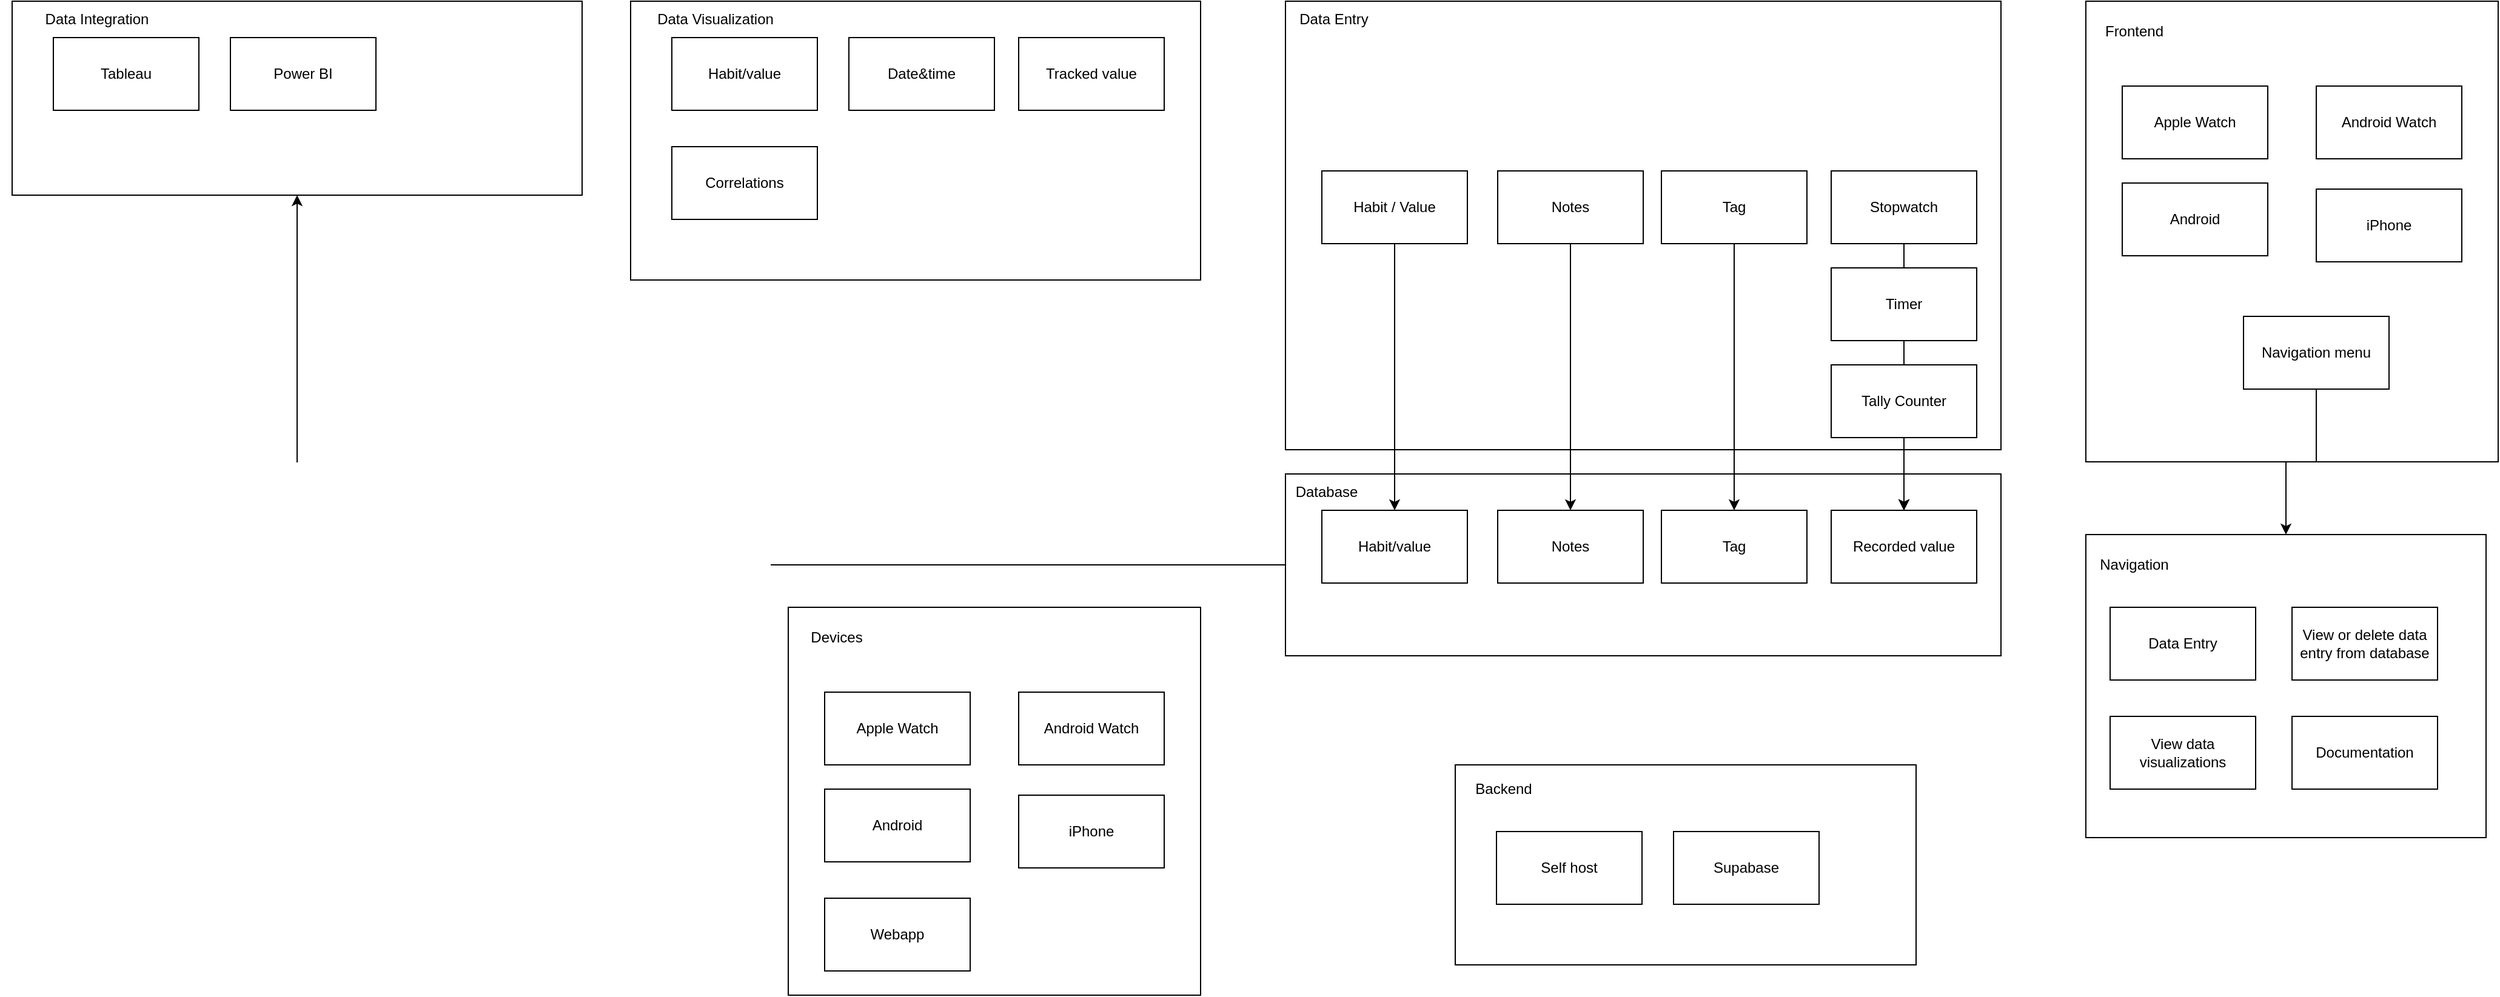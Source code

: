 <mxfile version="20.6.0" type="github">
  <diagram name="Page-1" id="b5b7bab2-c9e2-2cf4-8b2a-24fd1a2a6d21">
    <mxGraphModel dx="3367" dy="2050" grid="1" gridSize="10" guides="1" tooltips="1" connect="1" arrows="1" fold="1" page="1" pageScale="1" pageWidth="827" pageHeight="1169" background="none" math="0" shadow="0">
      <root>
        <mxCell id="0" />
        <mxCell id="1" parent="0" />
        <mxCell id="EYhlpzIVhbOi0EMnhmWY-7" style="edgeStyle=orthogonalEdgeStyle;rounded=0;orthogonalLoop=1;jettySize=auto;html=1;" parent="1" source="9ONtMfQW5I2U-Mgj0Imk-3" target="EYhlpzIVhbOi0EMnhmWY-1" edge="1">
          <mxGeometry relative="1" as="geometry" />
        </mxCell>
        <mxCell id="9ONtMfQW5I2U-Mgj0Imk-3" value="" style="rounded=0;whiteSpace=wrap;html=1;" parent="1" vertex="1">
          <mxGeometry x="350" y="600" width="590" height="150" as="geometry" />
        </mxCell>
        <mxCell id="9ONtMfQW5I2U-Mgj0Imk-4" value="Recorded value" style="rounded=0;whiteSpace=wrap;html=1;" parent="1" vertex="1">
          <mxGeometry x="800" y="630" width="120" height="60" as="geometry" />
        </mxCell>
        <mxCell id="9ONtMfQW5I2U-Mgj0Imk-7" value="" style="rounded=0;whiteSpace=wrap;html=1;" parent="1" vertex="1">
          <mxGeometry x="350" y="210" width="590" height="370" as="geometry" />
        </mxCell>
        <mxCell id="9ONtMfQW5I2U-Mgj0Imk-29" style="edgeStyle=orthogonalEdgeStyle;rounded=0;orthogonalLoop=1;jettySize=auto;html=1;startArrow=none;" parent="1" source="9ONtMfQW5I2U-Mgj0Imk-9" target="9ONtMfQW5I2U-Mgj0Imk-4" edge="1">
          <mxGeometry relative="1" as="geometry" />
        </mxCell>
        <mxCell id="9ONtMfQW5I2U-Mgj0Imk-8" value="Stopwatch" style="rounded=0;whiteSpace=wrap;html=1;" parent="1" vertex="1">
          <mxGeometry x="800" y="350" width="120" height="60" as="geometry" />
        </mxCell>
        <mxCell id="9ONtMfQW5I2U-Mgj0Imk-28" style="edgeStyle=orthogonalEdgeStyle;rounded=0;orthogonalLoop=1;jettySize=auto;html=1;" parent="1" source="9ONtMfQW5I2U-Mgj0Imk-9" target="9ONtMfQW5I2U-Mgj0Imk-4" edge="1">
          <mxGeometry relative="1" as="geometry" />
        </mxCell>
        <mxCell id="9ONtMfQW5I2U-Mgj0Imk-27" style="edgeStyle=orthogonalEdgeStyle;rounded=0;orthogonalLoop=1;jettySize=auto;html=1;" parent="1" source="9ONtMfQW5I2U-Mgj0Imk-10" target="9ONtMfQW5I2U-Mgj0Imk-4" edge="1">
          <mxGeometry relative="1" as="geometry" />
        </mxCell>
        <mxCell id="9ONtMfQW5I2U-Mgj0Imk-10" value="Tally Counter" style="rounded=0;whiteSpace=wrap;html=1;" parent="1" vertex="1">
          <mxGeometry x="800" y="510" width="120" height="60" as="geometry" />
        </mxCell>
        <mxCell id="9ONtMfQW5I2U-Mgj0Imk-11" value="Habit/value" style="rounded=0;whiteSpace=wrap;html=1;" parent="1" vertex="1">
          <mxGeometry x="380" y="630" width="120" height="60" as="geometry" />
        </mxCell>
        <mxCell id="9ONtMfQW5I2U-Mgj0Imk-12" value="Database" style="text;html=1;strokeColor=none;fillColor=none;align=center;verticalAlign=middle;whiteSpace=wrap;rounded=0;" parent="1" vertex="1">
          <mxGeometry x="354" y="600" width="60" height="30" as="geometry" />
        </mxCell>
        <mxCell id="9ONtMfQW5I2U-Mgj0Imk-13" value="Data Entry" style="text;html=1;strokeColor=none;fillColor=none;align=center;verticalAlign=middle;whiteSpace=wrap;rounded=0;" parent="1" vertex="1">
          <mxGeometry x="360" y="210" width="60" height="30" as="geometry" />
        </mxCell>
        <mxCell id="9ONtMfQW5I2U-Mgj0Imk-18" value="" style="rounded=0;whiteSpace=wrap;html=1;" parent="1" vertex="1">
          <mxGeometry x="-190" y="210" width="470" height="230" as="geometry" />
        </mxCell>
        <mxCell id="9ONtMfQW5I2U-Mgj0Imk-19" value="Habit/value" style="rounded=0;whiteSpace=wrap;html=1;" parent="1" vertex="1">
          <mxGeometry x="-156" y="240" width="120" height="60" as="geometry" />
        </mxCell>
        <mxCell id="9ONtMfQW5I2U-Mgj0Imk-20" value="Date&amp;amp;time" style="rounded=0;whiteSpace=wrap;html=1;" parent="1" vertex="1">
          <mxGeometry x="-10" y="240" width="120" height="60" as="geometry" />
        </mxCell>
        <mxCell id="9ONtMfQW5I2U-Mgj0Imk-21" value="&lt;div&gt;Tracked value&lt;/div&gt;" style="rounded=0;whiteSpace=wrap;html=1;" parent="1" vertex="1">
          <mxGeometry x="130" y="240" width="120" height="60" as="geometry" />
        </mxCell>
        <mxCell id="9ONtMfQW5I2U-Mgj0Imk-22" value="Data Visualization" style="text;html=1;strokeColor=none;fillColor=none;align=center;verticalAlign=middle;whiteSpace=wrap;rounded=0;" parent="1" vertex="1">
          <mxGeometry x="-200" y="210" width="160" height="30" as="geometry" />
        </mxCell>
        <mxCell id="9ONtMfQW5I2U-Mgj0Imk-23" value="Correlations" style="rounded=0;whiteSpace=wrap;html=1;" parent="1" vertex="1">
          <mxGeometry x="-156" y="330" width="120" height="60" as="geometry" />
        </mxCell>
        <mxCell id="9ONtMfQW5I2U-Mgj0Imk-26" style="edgeStyle=orthogonalEdgeStyle;rounded=0;orthogonalLoop=1;jettySize=auto;html=1;" parent="1" source="9ONtMfQW5I2U-Mgj0Imk-25" target="9ONtMfQW5I2U-Mgj0Imk-11" edge="1">
          <mxGeometry relative="1" as="geometry" />
        </mxCell>
        <mxCell id="9ONtMfQW5I2U-Mgj0Imk-25" value="&lt;div&gt;Habit / Value&lt;/div&gt;" style="rounded=0;whiteSpace=wrap;html=1;" parent="1" vertex="1">
          <mxGeometry x="380" y="350" width="120" height="60" as="geometry" />
        </mxCell>
        <mxCell id="9ONtMfQW5I2U-Mgj0Imk-9" value="Timer" style="rounded=0;whiteSpace=wrap;html=1;" parent="1" vertex="1">
          <mxGeometry x="800" y="430" width="120" height="60" as="geometry" />
        </mxCell>
        <mxCell id="9ONtMfQW5I2U-Mgj0Imk-30" value="" style="edgeStyle=orthogonalEdgeStyle;rounded=0;orthogonalLoop=1;jettySize=auto;html=1;endArrow=none;" parent="1" source="9ONtMfQW5I2U-Mgj0Imk-8" target="9ONtMfQW5I2U-Mgj0Imk-9" edge="1">
          <mxGeometry relative="1" as="geometry">
            <mxPoint x="730" y="350" as="sourcePoint" />
            <mxPoint x="730" y="680" as="targetPoint" />
          </mxGeometry>
        </mxCell>
        <mxCell id="9ONtMfQW5I2U-Mgj0Imk-39" style="edgeStyle=orthogonalEdgeStyle;rounded=0;orthogonalLoop=1;jettySize=auto;html=1;" parent="1" source="9ONtMfQW5I2U-Mgj0Imk-31" target="9ONtMfQW5I2U-Mgj0Imk-36" edge="1">
          <mxGeometry relative="1" as="geometry" />
        </mxCell>
        <mxCell id="9ONtMfQW5I2U-Mgj0Imk-31" value="Notes" style="rounded=0;whiteSpace=wrap;html=1;" parent="1" vertex="1">
          <mxGeometry x="525" y="350" width="120" height="60" as="geometry" />
        </mxCell>
        <mxCell id="9ONtMfQW5I2U-Mgj0Imk-40" style="edgeStyle=orthogonalEdgeStyle;rounded=0;orthogonalLoop=1;jettySize=auto;html=1;" parent="1" source="9ONtMfQW5I2U-Mgj0Imk-35" target="9ONtMfQW5I2U-Mgj0Imk-37" edge="1">
          <mxGeometry relative="1" as="geometry" />
        </mxCell>
        <mxCell id="9ONtMfQW5I2U-Mgj0Imk-35" value="&lt;div&gt;Tag&lt;/div&gt;" style="rounded=0;whiteSpace=wrap;html=1;" parent="1" vertex="1">
          <mxGeometry x="660" y="350" width="120" height="60" as="geometry" />
        </mxCell>
        <mxCell id="9ONtMfQW5I2U-Mgj0Imk-36" value="Notes" style="rounded=0;whiteSpace=wrap;html=1;" parent="1" vertex="1">
          <mxGeometry x="525" y="630" width="120" height="60" as="geometry" />
        </mxCell>
        <mxCell id="9ONtMfQW5I2U-Mgj0Imk-37" value="&lt;div&gt;Tag&lt;/div&gt;" style="rounded=0;whiteSpace=wrap;html=1;" parent="1" vertex="1">
          <mxGeometry x="660" y="630" width="120" height="60" as="geometry" />
        </mxCell>
        <mxCell id="9ONtMfQW5I2U-Mgj0Imk-41" value="&lt;div align=&quot;left&quot;&gt;&lt;br&gt;&lt;/div&gt;" style="rounded=0;whiteSpace=wrap;html=1;align=left;" parent="1" vertex="1">
          <mxGeometry x="1010" y="210" width="340" height="380" as="geometry" />
        </mxCell>
        <mxCell id="9ONtMfQW5I2U-Mgj0Imk-42" value="&lt;div&gt;Frontend&lt;/div&gt;" style="text;html=1;strokeColor=none;fillColor=none;align=center;verticalAlign=middle;whiteSpace=wrap;rounded=0;" parent="1" vertex="1">
          <mxGeometry x="1020" y="220" width="60" height="30" as="geometry" />
        </mxCell>
        <mxCell id="9ONtMfQW5I2U-Mgj0Imk-50" style="edgeStyle=orthogonalEdgeStyle;rounded=0;orthogonalLoop=1;jettySize=auto;html=1;" parent="1" source="9ONtMfQW5I2U-Mgj0Imk-43" target="9ONtMfQW5I2U-Mgj0Imk-44" edge="1">
          <mxGeometry relative="1" as="geometry" />
        </mxCell>
        <mxCell id="9ONtMfQW5I2U-Mgj0Imk-43" value="&lt;div&gt;Navigation menu&lt;/div&gt;" style="rounded=0;whiteSpace=wrap;html=1;" parent="1" vertex="1">
          <mxGeometry x="1140" y="470" width="120" height="60" as="geometry" />
        </mxCell>
        <mxCell id="9ONtMfQW5I2U-Mgj0Imk-44" value="" style="rounded=0;whiteSpace=wrap;html=1;" parent="1" vertex="1">
          <mxGeometry x="1010" y="650" width="330" height="250" as="geometry" />
        </mxCell>
        <mxCell id="9ONtMfQW5I2U-Mgj0Imk-45" value="Navigation" style="text;html=1;strokeColor=none;fillColor=none;align=center;verticalAlign=middle;whiteSpace=wrap;rounded=0;" parent="1" vertex="1">
          <mxGeometry x="1020" y="660" width="60" height="30" as="geometry" />
        </mxCell>
        <mxCell id="9ONtMfQW5I2U-Mgj0Imk-46" value="Data Entry" style="rounded=0;whiteSpace=wrap;html=1;" parent="1" vertex="1">
          <mxGeometry x="1030" y="710" width="120" height="60" as="geometry" />
        </mxCell>
        <mxCell id="9ONtMfQW5I2U-Mgj0Imk-47" value="View or delete data entry from database" style="rounded=0;whiteSpace=wrap;html=1;" parent="1" vertex="1">
          <mxGeometry x="1180" y="710" width="120" height="60" as="geometry" />
        </mxCell>
        <mxCell id="9ONtMfQW5I2U-Mgj0Imk-48" value="View data visualizations" style="rounded=0;whiteSpace=wrap;html=1;" parent="1" vertex="1">
          <mxGeometry x="1030" y="800" width="120" height="60" as="geometry" />
        </mxCell>
        <mxCell id="9ONtMfQW5I2U-Mgj0Imk-49" value="Documentation" style="rounded=0;whiteSpace=wrap;html=1;" parent="1" vertex="1">
          <mxGeometry x="1180" y="800" width="120" height="60" as="geometry" />
        </mxCell>
        <mxCell id="9ONtMfQW5I2U-Mgj0Imk-51" value="&lt;div align=&quot;left&quot;&gt;&lt;br&gt;&lt;/div&gt;" style="rounded=0;whiteSpace=wrap;html=1;align=left;" parent="1" vertex="1">
          <mxGeometry x="490" y="840" width="380" height="165" as="geometry" />
        </mxCell>
        <mxCell id="9ONtMfQW5I2U-Mgj0Imk-52" value="&lt;div&gt;Backend&lt;/div&gt;" style="text;html=1;strokeColor=none;fillColor=none;align=center;verticalAlign=middle;whiteSpace=wrap;rounded=0;" parent="1" vertex="1">
          <mxGeometry x="500" y="845" width="60" height="30" as="geometry" />
        </mxCell>
        <mxCell id="9ONtMfQW5I2U-Mgj0Imk-53" value="Self host" style="rounded=0;whiteSpace=wrap;html=1;" parent="1" vertex="1">
          <mxGeometry x="524" y="895" width="120" height="60" as="geometry" />
        </mxCell>
        <mxCell id="9ONtMfQW5I2U-Mgj0Imk-54" value="Supabase" style="rounded=0;whiteSpace=wrap;html=1;" parent="1" vertex="1">
          <mxGeometry x="670" y="895" width="120" height="60" as="geometry" />
        </mxCell>
        <mxCell id="EYhlpzIVhbOi0EMnhmWY-1" value="" style="rounded=0;whiteSpace=wrap;html=1;" parent="1" vertex="1">
          <mxGeometry x="-700" y="210" width="470" height="160" as="geometry" />
        </mxCell>
        <mxCell id="EYhlpzIVhbOi0EMnhmWY-2" value="Tableau" style="rounded=0;whiteSpace=wrap;html=1;" parent="1" vertex="1">
          <mxGeometry x="-666" y="240" width="120" height="60" as="geometry" />
        </mxCell>
        <mxCell id="EYhlpzIVhbOi0EMnhmWY-3" value="Power BI" style="rounded=0;whiteSpace=wrap;html=1;" parent="1" vertex="1">
          <mxGeometry x="-520" y="240" width="120" height="60" as="geometry" />
        </mxCell>
        <mxCell id="EYhlpzIVhbOi0EMnhmWY-5" value="Data Integration" style="text;html=1;strokeColor=none;fillColor=none;align=center;verticalAlign=middle;whiteSpace=wrap;rounded=0;" parent="1" vertex="1">
          <mxGeometry x="-710" y="210" width="160" height="30" as="geometry" />
        </mxCell>
        <mxCell id="EYhlpzIVhbOi0EMnhmWY-8" value="Apple Watch" style="rounded=0;whiteSpace=wrap;html=1;" parent="1" vertex="1">
          <mxGeometry x="1040" y="280" width="120" height="60" as="geometry" />
        </mxCell>
        <mxCell id="EYhlpzIVhbOi0EMnhmWY-9" value="&lt;div&gt;Android Watch&lt;/div&gt;" style="rounded=0;whiteSpace=wrap;html=1;" parent="1" vertex="1">
          <mxGeometry x="1200" y="280" width="120" height="60" as="geometry" />
        </mxCell>
        <mxCell id="EYhlpzIVhbOi0EMnhmWY-10" value="Android" style="rounded=0;whiteSpace=wrap;html=1;" parent="1" vertex="1">
          <mxGeometry x="1040" y="360" width="120" height="60" as="geometry" />
        </mxCell>
        <mxCell id="EYhlpzIVhbOi0EMnhmWY-11" value="&lt;div&gt;iPhone&lt;/div&gt;" style="rounded=0;whiteSpace=wrap;html=1;" parent="1" vertex="1">
          <mxGeometry x="1200" y="365" width="120" height="60" as="geometry" />
        </mxCell>
        <mxCell id="EYhlpzIVhbOi0EMnhmWY-24" value="&lt;div align=&quot;left&quot;&gt;&lt;br&gt;&lt;/div&gt;" style="rounded=0;whiteSpace=wrap;html=1;align=left;" parent="1" vertex="1">
          <mxGeometry x="-60" y="710" width="340" height="320" as="geometry" />
        </mxCell>
        <mxCell id="EYhlpzIVhbOi0EMnhmWY-25" value="Devices" style="text;html=1;strokeColor=none;fillColor=none;align=center;verticalAlign=middle;whiteSpace=wrap;rounded=0;" parent="1" vertex="1">
          <mxGeometry x="-50" y="720" width="60" height="30" as="geometry" />
        </mxCell>
        <mxCell id="EYhlpzIVhbOi0EMnhmWY-28" value="Apple Watch" style="rounded=0;whiteSpace=wrap;html=1;" parent="1" vertex="1">
          <mxGeometry x="-30" y="780" width="120" height="60" as="geometry" />
        </mxCell>
        <mxCell id="EYhlpzIVhbOi0EMnhmWY-29" value="&lt;div&gt;Android Watch&lt;/div&gt;" style="rounded=0;whiteSpace=wrap;html=1;" parent="1" vertex="1">
          <mxGeometry x="130" y="780" width="120" height="60" as="geometry" />
        </mxCell>
        <mxCell id="EYhlpzIVhbOi0EMnhmWY-30" value="Android" style="rounded=0;whiteSpace=wrap;html=1;" parent="1" vertex="1">
          <mxGeometry x="-30" y="860" width="120" height="60" as="geometry" />
        </mxCell>
        <mxCell id="EYhlpzIVhbOi0EMnhmWY-31" value="&lt;div&gt;iPhone&lt;/div&gt;" style="rounded=0;whiteSpace=wrap;html=1;" parent="1" vertex="1">
          <mxGeometry x="130" y="865" width="120" height="60" as="geometry" />
        </mxCell>
        <mxCell id="EYhlpzIVhbOi0EMnhmWY-32" value="&lt;div&gt;Webapp&lt;/div&gt;" style="rounded=0;whiteSpace=wrap;html=1;" parent="1" vertex="1">
          <mxGeometry x="-30" y="950" width="120" height="60" as="geometry" />
        </mxCell>
      </root>
    </mxGraphModel>
  </diagram>
</mxfile>

